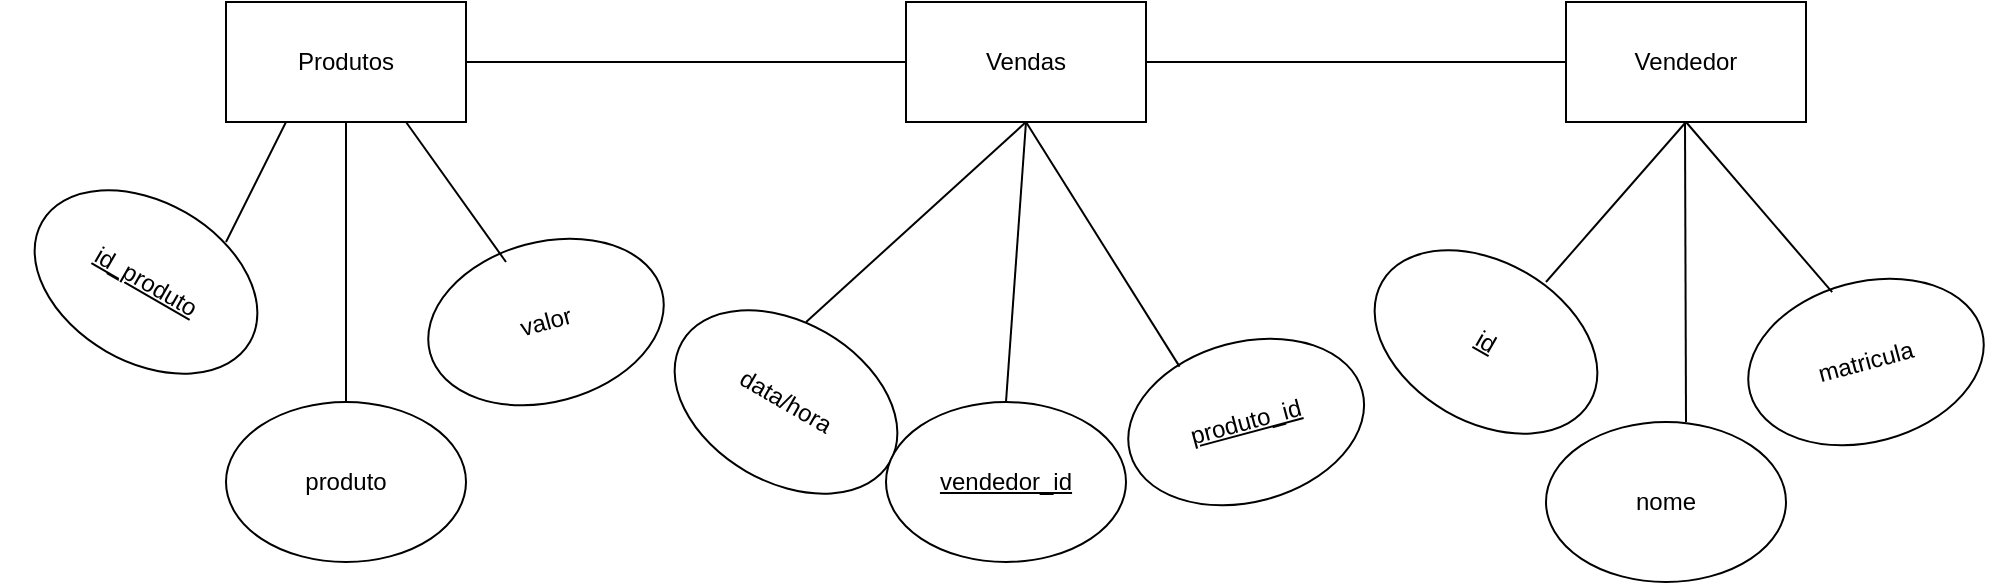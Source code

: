<mxfile version="21.1.4" type="device">
  <diagram name="Página-1" id="_MM4CuDdHeF5AsdCIXDM">
    <mxGraphModel dx="2041" dy="677" grid="1" gridSize="10" guides="1" tooltips="1" connect="1" arrows="1" fold="1" page="1" pageScale="1" pageWidth="827" pageHeight="1169" math="0" shadow="0">
      <root>
        <mxCell id="0" />
        <mxCell id="1" parent="0" />
        <mxCell id="_Pth_uzyNn0c3MhcJYZ4-1" value="Produtos" style="rounded=0;whiteSpace=wrap;html=1;" vertex="1" parent="1">
          <mxGeometry x="-10" y="80" width="120" height="60" as="geometry" />
        </mxCell>
        <mxCell id="_Pth_uzyNn0c3MhcJYZ4-2" value="Vendas" style="rounded=0;whiteSpace=wrap;html=1;" vertex="1" parent="1">
          <mxGeometry x="330" y="80" width="120" height="60" as="geometry" />
        </mxCell>
        <mxCell id="_Pth_uzyNn0c3MhcJYZ4-3" value="Vendedor" style="rounded=0;whiteSpace=wrap;html=1;" vertex="1" parent="1">
          <mxGeometry x="660" y="80" width="120" height="60" as="geometry" />
        </mxCell>
        <mxCell id="_Pth_uzyNn0c3MhcJYZ4-4" value="data/hora" style="ellipse;whiteSpace=wrap;html=1;rotation=30;" vertex="1" parent="1">
          <mxGeometry x="210" y="240" width="120" height="80" as="geometry" />
        </mxCell>
        <mxCell id="_Pth_uzyNn0c3MhcJYZ4-6" value="id_produto" style="ellipse;whiteSpace=wrap;html=1;rotation=30;fontStyle=4" vertex="1" parent="1">
          <mxGeometry x="-110" y="180" width="120" height="80" as="geometry" />
        </mxCell>
        <mxCell id="_Pth_uzyNn0c3MhcJYZ4-7" value="" style="endArrow=none;html=1;rounded=0;entryX=0.25;entryY=1;entryDx=0;entryDy=0;" edge="1" parent="1" target="_Pth_uzyNn0c3MhcJYZ4-1">
          <mxGeometry width="50" height="50" relative="1" as="geometry">
            <mxPoint x="-10" y="200" as="sourcePoint" />
            <mxPoint x="40" y="180" as="targetPoint" />
          </mxGeometry>
        </mxCell>
        <mxCell id="_Pth_uzyNn0c3MhcJYZ4-10" value="" style="endArrow=none;html=1;rounded=0;exitX=0.5;exitY=0;exitDx=0;exitDy=0;entryX=0.5;entryY=1;entryDx=0;entryDy=0;" edge="1" parent="1" source="_Pth_uzyNn0c3MhcJYZ4-22" target="_Pth_uzyNn0c3MhcJYZ4-1">
          <mxGeometry width="50" height="50" relative="1" as="geometry">
            <mxPoint x="110" y="280" as="sourcePoint" />
            <mxPoint x="100" y="140" as="targetPoint" />
          </mxGeometry>
        </mxCell>
        <mxCell id="_Pth_uzyNn0c3MhcJYZ4-11" value="produto_id" style="ellipse;whiteSpace=wrap;html=1;fontStyle=4;rotation=-15;" vertex="1" parent="1">
          <mxGeometry x="440" y="250.0" width="120.17" height="80" as="geometry" />
        </mxCell>
        <mxCell id="_Pth_uzyNn0c3MhcJYZ4-12" value="" style="endArrow=none;html=1;rounded=0;exitX=1;exitY=0.5;exitDx=0;exitDy=0;entryX=0;entryY=0.5;entryDx=0;entryDy=0;" edge="1" parent="1" source="_Pth_uzyNn0c3MhcJYZ4-1" target="_Pth_uzyNn0c3MhcJYZ4-2">
          <mxGeometry width="50" height="50" relative="1" as="geometry">
            <mxPoint x="230" y="109.5" as="sourcePoint" />
            <mxPoint x="320" y="110" as="targetPoint" />
          </mxGeometry>
        </mxCell>
        <mxCell id="_Pth_uzyNn0c3MhcJYZ4-14" value="" style="endArrow=none;html=1;rounded=0;exitX=1;exitY=0.5;exitDx=0;exitDy=0;entryX=0;entryY=0.5;entryDx=0;entryDy=0;" edge="1" parent="1" source="_Pth_uzyNn0c3MhcJYZ4-2" target="_Pth_uzyNn0c3MhcJYZ4-3">
          <mxGeometry width="50" height="50" relative="1" as="geometry">
            <mxPoint x="460" y="110" as="sourcePoint" />
            <mxPoint x="650" y="109.5" as="targetPoint" />
          </mxGeometry>
        </mxCell>
        <mxCell id="_Pth_uzyNn0c3MhcJYZ4-18" value="vendedor_id" style="ellipse;whiteSpace=wrap;html=1;rotation=0;fontStyle=4" vertex="1" parent="1">
          <mxGeometry x="320" y="280" width="120" height="80" as="geometry" />
        </mxCell>
        <mxCell id="_Pth_uzyNn0c3MhcJYZ4-19" value="" style="endArrow=none;html=1;rounded=0;entryX=0.5;entryY=1;entryDx=0;entryDy=0;exitX=0.5;exitY=0;exitDx=0;exitDy=0;" edge="1" parent="1" source="_Pth_uzyNn0c3MhcJYZ4-18" target="_Pth_uzyNn0c3MhcJYZ4-2">
          <mxGeometry width="50" height="50" relative="1" as="geometry">
            <mxPoint x="400" y="270" as="sourcePoint" />
            <mxPoint x="440" y="220" as="targetPoint" />
          </mxGeometry>
        </mxCell>
        <mxCell id="_Pth_uzyNn0c3MhcJYZ4-21" value="valor&lt;br&gt;" style="ellipse;whiteSpace=wrap;html=1;rotation=-15;" vertex="1" parent="1">
          <mxGeometry x="90" y="200" width="120" height="80" as="geometry" />
        </mxCell>
        <mxCell id="_Pth_uzyNn0c3MhcJYZ4-22" value="produto" style="ellipse;whiteSpace=wrap;html=1;" vertex="1" parent="1">
          <mxGeometry x="-10" y="280" width="120" height="80" as="geometry" />
        </mxCell>
        <mxCell id="_Pth_uzyNn0c3MhcJYZ4-24" value="" style="endArrow=none;html=1;rounded=0;exitX=0.75;exitY=1;exitDx=0;exitDy=0;" edge="1" parent="1" source="_Pth_uzyNn0c3MhcJYZ4-1">
          <mxGeometry width="50" height="50" relative="1" as="geometry">
            <mxPoint x="100" y="200" as="sourcePoint" />
            <mxPoint x="130" y="210" as="targetPoint" />
          </mxGeometry>
        </mxCell>
        <mxCell id="_Pth_uzyNn0c3MhcJYZ4-25" value="" style="endArrow=none;html=1;rounded=0;exitX=0.406;exitY=0.004;exitDx=0;exitDy=0;exitPerimeter=0;" edge="1" parent="1" source="_Pth_uzyNn0c3MhcJYZ4-4">
          <mxGeometry width="50" height="50" relative="1" as="geometry">
            <mxPoint x="350" y="190" as="sourcePoint" />
            <mxPoint x="390" y="140" as="targetPoint" />
          </mxGeometry>
        </mxCell>
        <mxCell id="_Pth_uzyNn0c3MhcJYZ4-26" value="" style="endArrow=none;html=1;rounded=0;exitX=0.5;exitY=1;exitDx=0;exitDy=0;entryX=0.292;entryY=0.058;entryDx=0;entryDy=0;entryPerimeter=0;" edge="1" parent="1" source="_Pth_uzyNn0c3MhcJYZ4-2" target="_Pth_uzyNn0c3MhcJYZ4-11">
          <mxGeometry width="50" height="50" relative="1" as="geometry">
            <mxPoint x="400" y="150" as="sourcePoint" />
            <mxPoint x="490" y="270" as="targetPoint" />
          </mxGeometry>
        </mxCell>
        <mxCell id="_Pth_uzyNn0c3MhcJYZ4-27" value="matricula" style="ellipse;whiteSpace=wrap;html=1;rotation=-15;" vertex="1" parent="1">
          <mxGeometry x="750" y="220" width="120" height="80" as="geometry" />
        </mxCell>
        <mxCell id="_Pth_uzyNn0c3MhcJYZ4-28" value="id" style="ellipse;whiteSpace=wrap;html=1;rotation=30;fontStyle=4" vertex="1" parent="1">
          <mxGeometry x="560" y="210" width="120" height="80" as="geometry" />
        </mxCell>
        <mxCell id="_Pth_uzyNn0c3MhcJYZ4-29" value="nome" style="ellipse;whiteSpace=wrap;html=1;" vertex="1" parent="1">
          <mxGeometry x="650" y="290" width="120" height="80" as="geometry" />
        </mxCell>
        <mxCell id="_Pth_uzyNn0c3MhcJYZ4-30" value="" style="endArrow=none;html=1;rounded=0;exitX=0.439;exitY=0.024;exitDx=0;exitDy=0;exitPerimeter=0;" edge="1" parent="1" source="_Pth_uzyNn0c3MhcJYZ4-27">
          <mxGeometry width="50" height="50" relative="1" as="geometry">
            <mxPoint x="790" y="220" as="sourcePoint" />
            <mxPoint x="720" y="140" as="targetPoint" />
          </mxGeometry>
        </mxCell>
        <mxCell id="_Pth_uzyNn0c3MhcJYZ4-31" value="" style="endArrow=none;html=1;rounded=0;" edge="1" parent="1">
          <mxGeometry width="50" height="50" relative="1" as="geometry">
            <mxPoint x="650" y="220" as="sourcePoint" />
            <mxPoint x="720" y="140" as="targetPoint" />
          </mxGeometry>
        </mxCell>
        <mxCell id="_Pth_uzyNn0c3MhcJYZ4-32" value="" style="endArrow=none;html=1;rounded=0;" edge="1" parent="1">
          <mxGeometry width="50" height="50" relative="1" as="geometry">
            <mxPoint x="720" y="290" as="sourcePoint" />
            <mxPoint x="719.5" y="140" as="targetPoint" />
          </mxGeometry>
        </mxCell>
      </root>
    </mxGraphModel>
  </diagram>
</mxfile>
